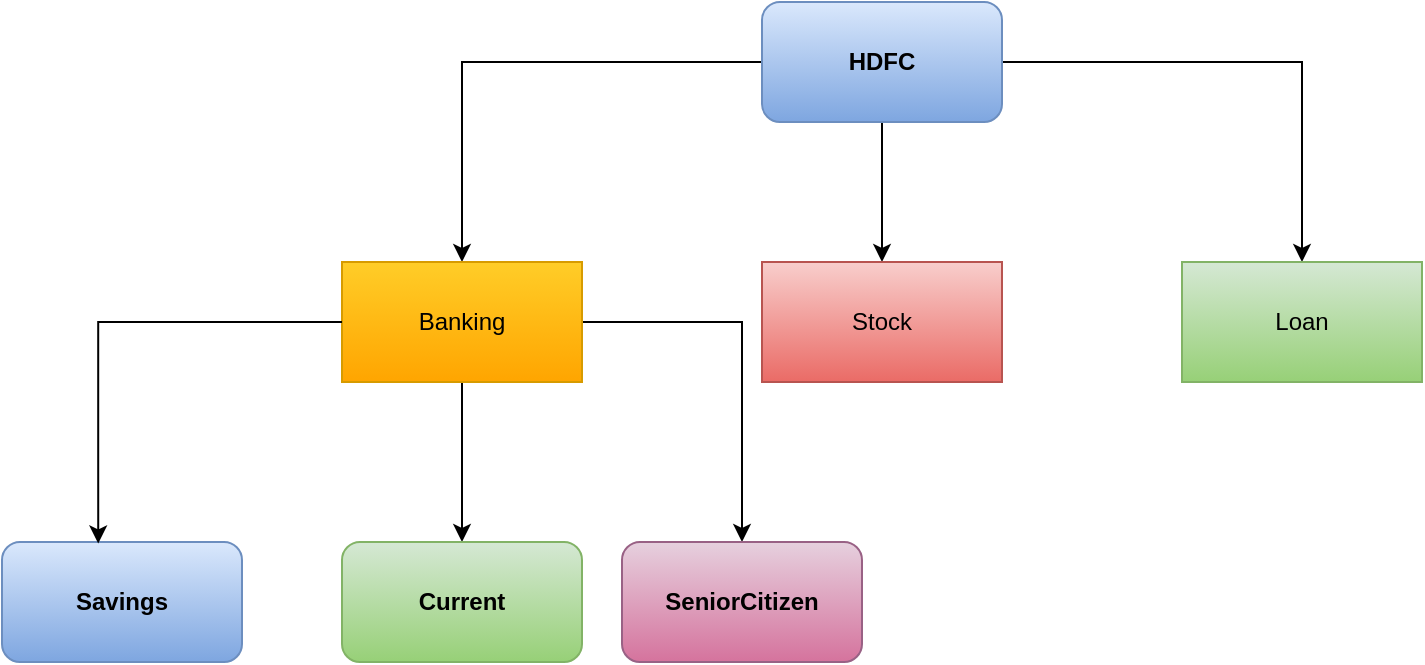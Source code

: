 <mxfile version="27.0.2">
  <diagram name="Page-1" id="8qbxvnG0z3gAlXOx1S5L">
    <mxGraphModel dx="2101" dy="660" grid="1" gridSize="10" guides="1" tooltips="1" connect="1" arrows="1" fold="1" page="1" pageScale="1" pageWidth="850" pageHeight="1100" math="0" shadow="0">
      <root>
        <mxCell id="0" />
        <mxCell id="1" parent="0" />
        <mxCell id="e5wt8jNrd1LsYdpajZMm-5" style="edgeStyle=orthogonalEdgeStyle;rounded=0;orthogonalLoop=1;jettySize=auto;html=1;entryX=0.5;entryY=0;entryDx=0;entryDy=0;" edge="1" parent="1" source="e5wt8jNrd1LsYdpajZMm-1" target="e5wt8jNrd1LsYdpajZMm-2">
          <mxGeometry relative="1" as="geometry" />
        </mxCell>
        <mxCell id="e5wt8jNrd1LsYdpajZMm-6" style="edgeStyle=orthogonalEdgeStyle;rounded=0;orthogonalLoop=1;jettySize=auto;html=1;entryX=0.5;entryY=0;entryDx=0;entryDy=0;" edge="1" parent="1" source="e5wt8jNrd1LsYdpajZMm-1" target="e5wt8jNrd1LsYdpajZMm-3">
          <mxGeometry relative="1" as="geometry" />
        </mxCell>
        <mxCell id="e5wt8jNrd1LsYdpajZMm-7" style="edgeStyle=orthogonalEdgeStyle;rounded=0;orthogonalLoop=1;jettySize=auto;html=1;entryX=0.5;entryY=0;entryDx=0;entryDy=0;" edge="1" parent="1" source="e5wt8jNrd1LsYdpajZMm-1" target="e5wt8jNrd1LsYdpajZMm-4">
          <mxGeometry relative="1" as="geometry" />
        </mxCell>
        <mxCell id="e5wt8jNrd1LsYdpajZMm-1" value="&lt;b&gt;HDFC&lt;/b&gt;" style="rounded=1;whiteSpace=wrap;html=1;fillColor=#dae8fc;gradientColor=#7ea6e0;strokeColor=#6c8ebf;" vertex="1" parent="1">
          <mxGeometry x="320" y="30" width="120" height="60" as="geometry" />
        </mxCell>
        <mxCell id="e5wt8jNrd1LsYdpajZMm-13" style="edgeStyle=orthogonalEdgeStyle;rounded=0;orthogonalLoop=1;jettySize=auto;html=1;entryX=0.5;entryY=0;entryDx=0;entryDy=0;" edge="1" parent="1" source="e5wt8jNrd1LsYdpajZMm-2" target="e5wt8jNrd1LsYdpajZMm-10">
          <mxGeometry relative="1" as="geometry" />
        </mxCell>
        <mxCell id="e5wt8jNrd1LsYdpajZMm-14" style="edgeStyle=orthogonalEdgeStyle;rounded=0;orthogonalLoop=1;jettySize=auto;html=1;entryX=0.5;entryY=0;entryDx=0;entryDy=0;" edge="1" parent="1" source="e5wt8jNrd1LsYdpajZMm-2" target="e5wt8jNrd1LsYdpajZMm-11">
          <mxGeometry relative="1" as="geometry" />
        </mxCell>
        <mxCell id="e5wt8jNrd1LsYdpajZMm-2" value="Banking" style="rounded=0;whiteSpace=wrap;html=1;fillColor=#ffcd28;gradientColor=#ffa500;strokeColor=#d79b00;" vertex="1" parent="1">
          <mxGeometry x="110" y="160" width="120" height="60" as="geometry" />
        </mxCell>
        <mxCell id="e5wt8jNrd1LsYdpajZMm-3" value="Stock" style="rounded=0;whiteSpace=wrap;html=1;fillColor=#f8cecc;gradientColor=#ea6b66;strokeColor=#b85450;" vertex="1" parent="1">
          <mxGeometry x="320" y="160" width="120" height="60" as="geometry" />
        </mxCell>
        <mxCell id="e5wt8jNrd1LsYdpajZMm-4" value="Loan" style="rounded=0;whiteSpace=wrap;html=1;fillColor=#d5e8d4;gradientColor=#97d077;strokeColor=#82b366;" vertex="1" parent="1">
          <mxGeometry x="530" y="160" width="120" height="60" as="geometry" />
        </mxCell>
        <mxCell id="e5wt8jNrd1LsYdpajZMm-9" value="&lt;b&gt;Savings&lt;/b&gt;" style="rounded=1;whiteSpace=wrap;html=1;fillColor=#dae8fc;gradientColor=#7ea6e0;strokeColor=#6c8ebf;" vertex="1" parent="1">
          <mxGeometry x="-60" y="300" width="120" height="60" as="geometry" />
        </mxCell>
        <mxCell id="e5wt8jNrd1LsYdpajZMm-10" value="&lt;b&gt;Current&lt;/b&gt;" style="rounded=1;whiteSpace=wrap;html=1;fillColor=#d5e8d4;gradientColor=#97d077;strokeColor=#82b366;" vertex="1" parent="1">
          <mxGeometry x="110" y="300" width="120" height="60" as="geometry" />
        </mxCell>
        <mxCell id="e5wt8jNrd1LsYdpajZMm-11" value="&lt;b&gt;SeniorCitizen&lt;/b&gt;" style="rounded=1;whiteSpace=wrap;html=1;fillColor=#e6d0de;gradientColor=#d5739d;strokeColor=#996185;" vertex="1" parent="1">
          <mxGeometry x="250" y="300" width="120" height="60" as="geometry" />
        </mxCell>
        <mxCell id="e5wt8jNrd1LsYdpajZMm-12" style="edgeStyle=orthogonalEdgeStyle;rounded=0;orthogonalLoop=1;jettySize=auto;html=1;entryX=0.401;entryY=0.012;entryDx=0;entryDy=0;entryPerimeter=0;" edge="1" parent="1" source="e5wt8jNrd1LsYdpajZMm-2" target="e5wt8jNrd1LsYdpajZMm-9">
          <mxGeometry relative="1" as="geometry" />
        </mxCell>
      </root>
    </mxGraphModel>
  </diagram>
</mxfile>
